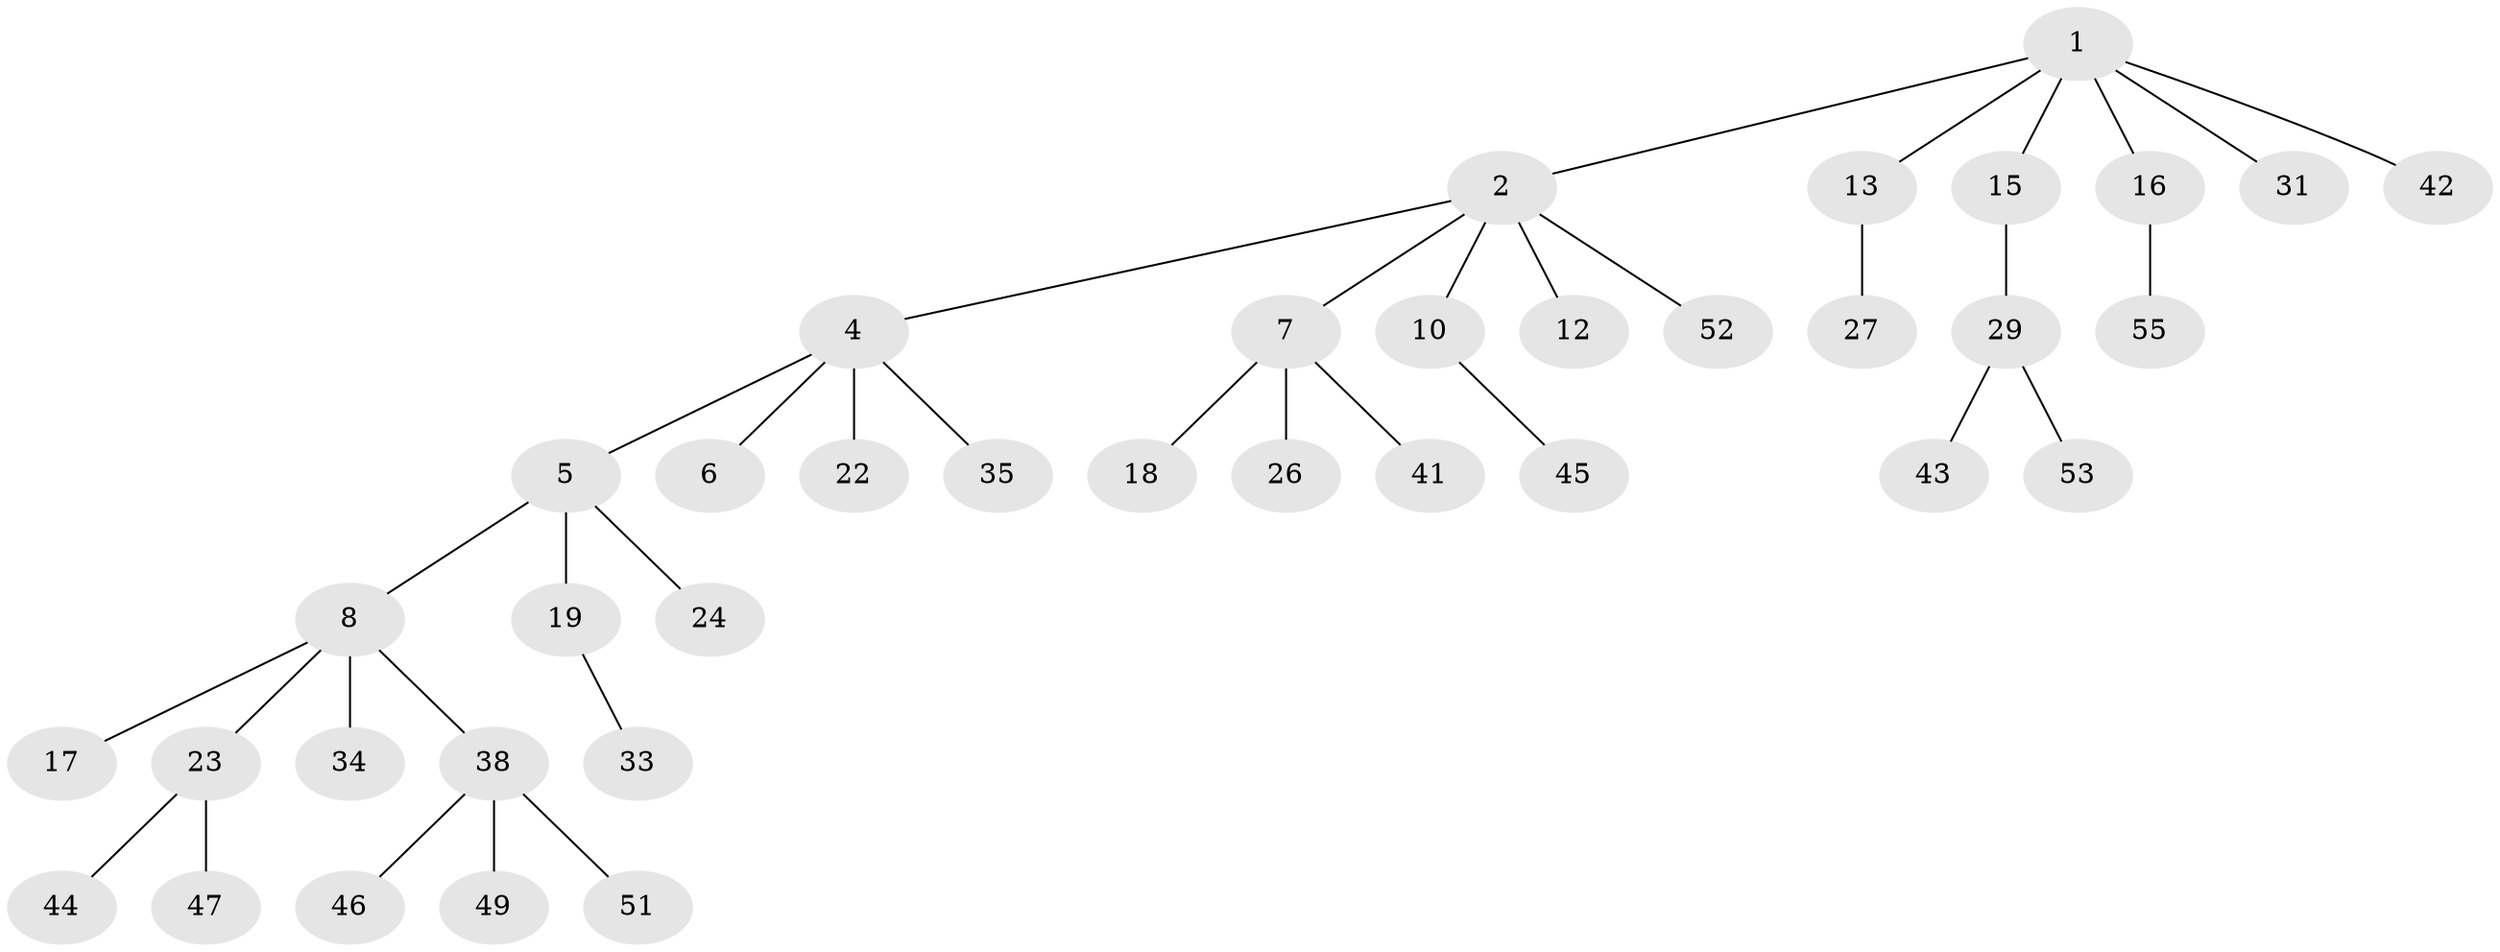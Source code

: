 // Generated by graph-tools (version 1.1) at 2025/52/02/27/25 19:52:10]
// undirected, 38 vertices, 37 edges
graph export_dot {
graph [start="1"]
  node [color=gray90,style=filled];
  1 [super="+20"];
  2 [super="+3"];
  4 [super="+11"];
  5 [super="+21"];
  6;
  7 [super="+14"];
  8 [super="+9"];
  10;
  12;
  13;
  15 [super="+25"];
  16 [super="+32"];
  17;
  18 [super="+30"];
  19;
  22;
  23 [super="+28"];
  24;
  26;
  27 [super="+54"];
  29 [super="+37"];
  31 [super="+36"];
  33 [super="+40"];
  34 [super="+39"];
  35;
  38 [super="+48"];
  41;
  42;
  43;
  44;
  45 [super="+50"];
  46;
  47;
  49;
  51;
  52;
  53;
  55;
  1 -- 2;
  1 -- 13;
  1 -- 15;
  1 -- 16;
  1 -- 42;
  1 -- 31;
  2 -- 4;
  2 -- 10;
  2 -- 52;
  2 -- 12;
  2 -- 7;
  4 -- 5;
  4 -- 6;
  4 -- 35;
  4 -- 22;
  5 -- 8;
  5 -- 19;
  5 -- 24;
  7 -- 18;
  7 -- 41;
  7 -- 26;
  8 -- 17;
  8 -- 34;
  8 -- 38;
  8 -- 23;
  10 -- 45;
  13 -- 27;
  15 -- 29;
  16 -- 55;
  19 -- 33;
  23 -- 44;
  23 -- 47;
  29 -- 53;
  29 -- 43;
  38 -- 46;
  38 -- 49;
  38 -- 51;
}
